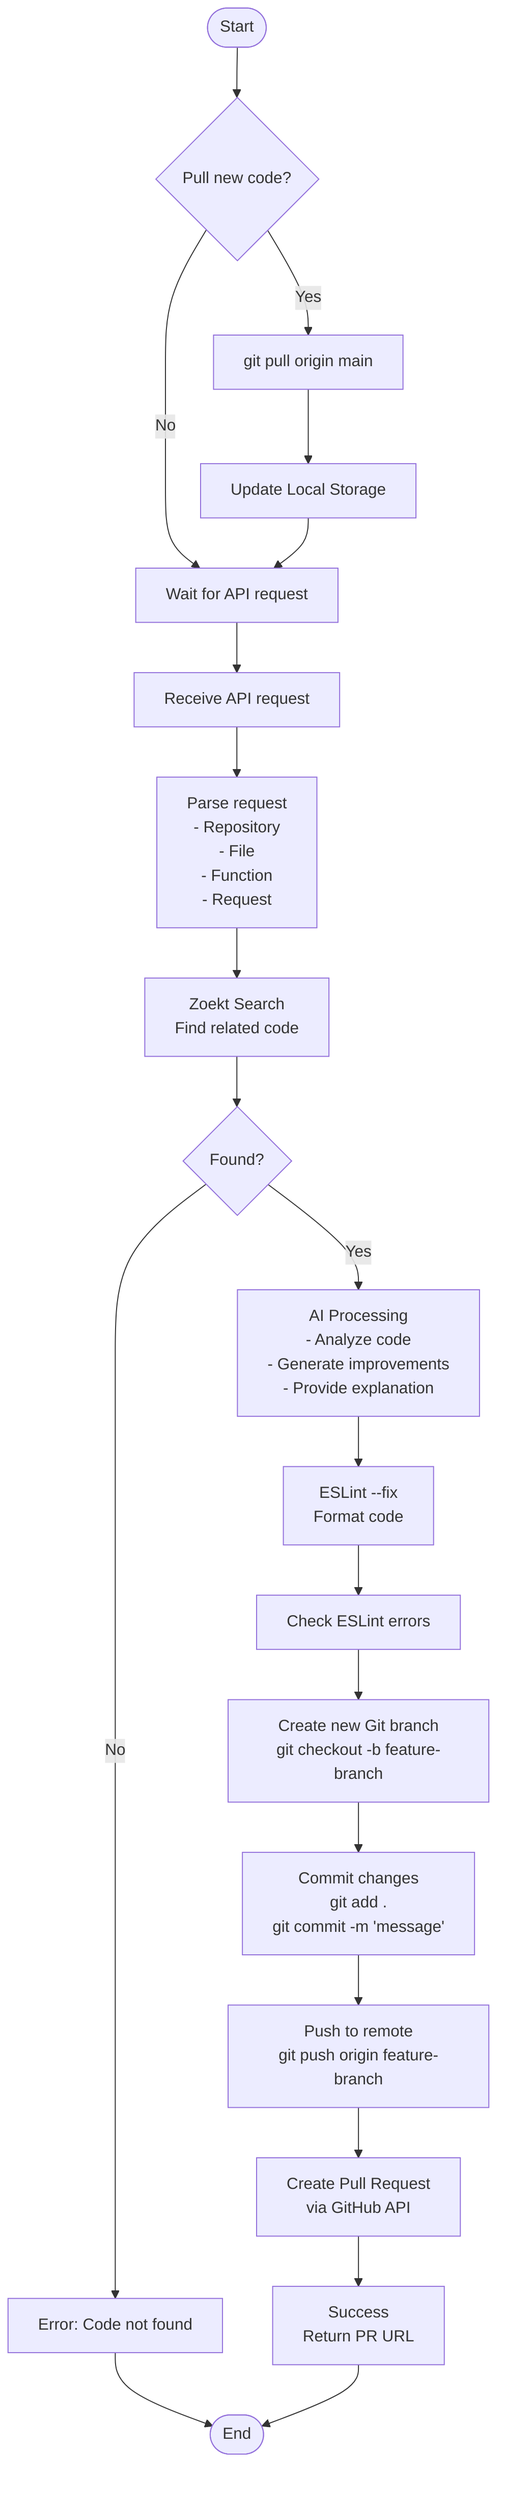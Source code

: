 flowchart TD
    START([Start]) --> PULL{Pull new code?}
    PULL -->|Yes| GITPULL["git pull origin main"]
    PULL -->|No| WAIT["Wait for API request"]
    GITPULL --> UPDATE["Update Local Storage"]
    UPDATE --> WAIT
    
    WAIT --> REQ["Receive API request"]
    REQ --> PARSE["Parse request<br/>- Repository<br/>- File<br/>- Function<br/>- Request"]
    
    PARSE --> SEARCH["Zoekt Search<br/>Find related code"]
    SEARCH --> FOUND{Found?}
    FOUND -->|No| ERROR1["Error: Code not found"]
    FOUND -->|Yes| AIPROCESS["AI Processing<br/>- Analyze code<br/>- Generate improvements<br/>- Provide explanation"]
    
    AIPROCESS --> ESLINT["ESLint --fix<br/>Format code"]
    ESLINT --> CHECK["Check ESLint errors"]
    CHECK --> BRANCH["Create new Git branch<br/>git checkout -b feature-branch"]
    
    BRANCH --> COMMIT["Commit changes<br/>git add .<br/>git commit -m 'message'"]
    COMMIT --> PUSH["Push to remote<br/>git push origin feature-branch"]
    PUSH --> CREATEPR["Create Pull Request<br/>via GitHub API"]
    
    CREATEPR --> SUCCESS["Success<br/>Return PR URL"]
    ERROR1 --> END([End])
    SUCCESS --> END